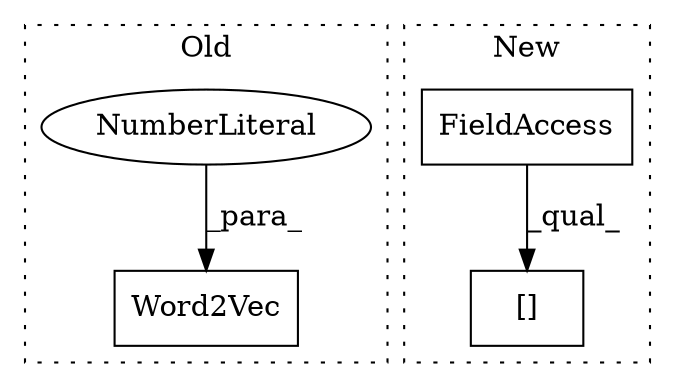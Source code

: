 digraph G {
subgraph cluster0 {
1 [label="Word2Vec" a="32" s="1253,1267" l="9,1" shape="box"];
3 [label="NumberLiteral" a="34" s="1264" l="3" shape="ellipse"];
label = "Old";
style="dotted";
}
subgraph cluster1 {
2 [label="[]" a="2" s="479,510" l="20,1" shape="box"];
4 [label="FieldAccess" a="22" s="479" l="19" shape="box"];
label = "New";
style="dotted";
}
3 -> 1 [label="_para_"];
4 -> 2 [label="_qual_"];
}